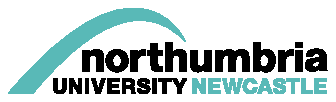 beginfig(1);
% linecap := butt;
% linejoin := mitered;

drawoptions (withcolor (0.000000,0.000000,0.000000));
% n
fill (473.144989,65.011703)--(475.664001,65.011703)--(475.664001,69.207001)..controls (475.664001,70.054703) and (476.082001,70.855499)..(477.027008,70.855499)..controls (478.410004,70.855499) and (478.289001,69.785202)..(478.289001,68.734398)--(478.289001,65.011703)--(480.808990,65.011703)--(480.808990,69.949203)..controls (480.808990,71.062500) and (480.601990,72.929703)..(478.039001,72.929703)..controls (477.117004,72.929703) and (476.082001,72.441399)..(475.621002,71.656303)--(475.589996,71.656303)--(475.589996,72.707001)--(473.144989,72.707001)--cycle;
% o
fill (484.140991,68.851601)..controls (484.140991,69.832001) and (484.496002,71.003899)..(485.667999,71.003899)..controls (486.839996,71.003899) and (487.210999,69.832001)..(487.210999,68.851601)..controls (487.210999,67.875000) and (486.839996,66.714798)..(485.667999,66.714798)..controls (484.496002,66.714798) and (484.140991,67.875000)..(484.140991,68.851601)--(481.621002,68.851601)..controls (481.621002,66.539101) and (483.277008,64.789101)..(485.667999,64.789101)..controls (488.054993,64.789101) and (489.730011,66.539101)..(489.730011,68.851601)..controls (489.730011,71.167999) and (488.054993,72.929703)..(485.667999,72.929703)..controls (483.277008,72.929703) and (481.621002,71.167999)..(481.621002,68.851601)--cycle;
% r
fill (490.457001,65.011703)--(492.976990,65.011703)--(492.976990,68.824203)..controls (492.976990,69.785202) and (493.609009,70.589798)..(494.839996,70.796898)..controls (495.296997,70.875000) and (495.738007,70.750000)..(495.832001,70.750000)--(495.839996,72.796898)..controls (495.644989,72.839798) and (495.437988,72.855499)..(495.246002,72.855499)..controls (494.164001,72.855499) and (493.304993,72.335899)..(492.933990,71.355499)--(492.902008,71.355499)--(492.902008,72.707001)--(490.457001,72.707001)--cycle;
% t
fill (501.921997,72.707001)--(500.367004,72.707001)--(500.367004,75.035202)--(497.843994,75.035202)--(497.843994,72.707001)--(496.570007,72.707001)--(496.570007,70.750000)--(497.843994,70.750000)--(497.843994,67.652298)..controls (497.843994,65.558601) and (498.394989,64.937500)..(500.542999,64.937500)..controls (501.003998,64.937500) and (501.464996,64.996101)..(501.921997,65.011703)--(501.921997,66.863297)..controls (501.699005,66.863297) and (501.476990,66.835899)..(501.269989,66.835899)..controls (500.722992,66.835899) and (500.367004,66.968803)..(500.367004,67.578102)--(500.367004,70.750000)--(501.921997,70.750000)--cycle;
% h
fill (503.050995,65.011703)--(505.574005,65.011703)--(505.574005,69.207001)..controls (505.574005,70.054703) and (505.988007,70.855499)..(506.933990,70.855499)..controls (508.316010,70.855499) and (508.195007,69.785202)..(508.195007,68.734398)--(508.195007,65.011703)--(510.718994,65.011703)--(510.718994,69.949203)..controls (510.718994,71.062500) and (510.511993,72.929703)..(507.945007,72.929703)..controls (507.027008,72.929703) and (505.988007,72.441399)..(505.601990,71.656303)--(505.574005,71.656303)--(505.574005,75.597702)--(503.050995,75.597702)--cycle;
% u
fill (519.676025,72.707001)--(517.156006,72.707001)--(517.156006,68.585899)..controls (517.156006,67.222702) and (516.323975,66.863297)..(515.776978,66.863297)..controls (514.976990,66.863297) and (514.531006,67.222702)..(514.531006,68.246101)--(514.531006,72.707001)--(512.012024,72.707001)--(512.012024,68.082001)..controls (512.012024,66.062500) and (512.648010,64.789101)..(514.859009,64.789101)..controls (515.745972,64.789101) and (516.726990,65.277298)..(517.198975,66.062500)--(517.229980,66.062500)--(517.229980,65.011703)--(519.676025,65.011703)--cycle;
% m
fill (521.179993,65.011703)--(523.698975,65.011703)--(523.698975,68.761703)..controls (523.698975,70.335899) and (524.085999,70.855499)..(524.992004,70.855499)..controls (525.671997,70.855499) and (525.937988,70.289101)..(525.937988,69.386703)--(525.937988,65.011703)--(528.460999,65.011703)--(528.460999,68.777298)..controls (528.460999,70.023399) and (528.562988,70.855499)..(529.645020,70.855499)..controls (530.296997,70.855499) and (530.698975,70.363297)..(530.698975,69.535202)--(530.698975,65.011703)--(533.218994,65.011703)--(533.218994,69.609398)..controls (533.218994,71.074203) and (532.953003,72.929703)..(530.507996,72.929703)..controls (529.468994,72.929703) and (528.710999,72.500000)..(528.104980,71.683601)..controls (527.687988,72.617203) and (526.828003,72.929703)..(525.862976,72.929703)..controls (524.929993,72.929703) and (524.112976,72.425797)..(523.656006,71.656303)--(523.625000,71.656303)--(523.625000,72.707001)--(521.179993,72.707001)--cycle;
% b out
fill (534.679993,65.011703)--(537.081970,65.011703)--(537.081970,65.902298)--(537.109009,65.902298)..controls (537.601990,65.171898) and (538.343994,64.789101)..(539.229980,64.789101)..controls (541.648010,64.789101) and (542.671997,66.867203)..(542.671997,69.031303)..controls (542.671997,71.031303) and (541.601990,72.929703)..(539.421997,72.929703)..controls (538.476990,72.929703) and (537.745972,72.574203)..(537.229980,71.863297)--(537.198975,71.863297)--(538.651978,71.003899)..controls (539.765991,71.003899) and (540.148010,69.917999)..(540.148010,68.941399)..controls (540.148010,67.886703) and (539.765991,66.714798)..(538.637024,66.714798)..controls (537.495972,66.714798) and (537.109009,67.589798)..(537.109009,68.941399)..controls (537.109009,70.527298) and (537.968994,71.003899)..(538.651978,71.003899)--(537.198975,71.863297)--(537.198975,75.597702)--(534.679993,75.597702)--cycle;
% r
fill (543.645020,65.011703)--(546.164001,65.011703)--(546.164001,68.824203)..controls (546.164001,69.785202) and (546.801025,70.589798)..(548.026978,70.796898)..controls (548.484009,70.875000) and (548.926025,70.750000)..(549.020020,70.750000)--(549.026978,72.796898)..controls (548.831970,72.839798) and (548.625000,72.855499)..(548.434021,72.855499)..controls (547.351990,72.855499) and (546.492004,72.335899)..(546.120972,71.355499)--(546.093994,71.355499)--(546.093994,72.707001)--(543.645020,72.707001)--cycle;
% i
fill (549.757996,73.714798)--(552.276978,73.714798)--(552.276978,75.464798)--(549.757996,75.464798)--cycle;
fill (549.757996,65.011703)--(552.276978,65.011703)--(552.276978,72.710899)--(549.757996,72.710899)--cycle;
% a
fill (556.085999,70.515602)..controls (556.203003,71.167999) and (556.648010,71.480499)..(557.343994,71.480499)..controls (557.862976,71.480499) and (558.562988,71.257797)..(558.562988,70.679703)..controls (558.562988,70.203102) and (558.323975,70.058601)..(557.895020,69.968803)..controls (556.145020,69.609398) and (553.418030,69.804703)..(553.418030,67.296898)..controls (553.418030,65.710899) and (554.570007,64.968803)..(556.043030,64.968803)..controls (556.956970,64.968803) and (557.921997,65.238297)..(558.573975,65.917999)..controls (558.604980,65.667999) and (558.637024,65.429703)..(558.723022,65.191399)--(561.262024,65.191399)..controls (560.965027,65.800797) and (560.965027,66.511703)..(560.965027,67.164101)--(560.965027,70.531303)--(558.531006,68.796898)..controls (558.590027,67.210899) and (558.190979,66.527298)..(556.987976,66.527298)..controls (556.426025,66.527298) and (555.937988,66.781303)..(555.937988,67.402298)--(555.937988,67.402298)..controls (555.937988,68.011703) and (556.409973,68.250000)..(556.973022,68.382797)..controls (557.523010,68.527298) and (558.176025,68.574203)..(558.531006,68.796898)--(560.965027,70.531303)..controls (560.965027,72.710899) and (559.198975,73.109398)..(557.375000,73.109398)..controls (556.500000,73.109398) and (555.609009,72.960899)..(554.929993,72.578102)..controls (554.245972,72.175797) and (553.773010,71.523399)..(553.726990,70.515602)--cycle;
% U
fill (462.730011,62.378899)--(462.730011,59.238300)..controls (462.730011,57.660198) and (463.468994,56.921902)..(465.050995,56.921902)..controls (466.632996,56.921902) and (467.371002,57.660198)..(467.371002,59.238300)--(467.371002,62.378899)--(466.042999,62.378899)--(466.042999,59.156300)..controls (466.042999,58.394501) and (465.734009,58.054699)..(465.050995,58.054699)..controls (464.363007,58.054699) and (464.058990,58.394501)..(464.058990,59.156300)--(464.058990,62.378899)--cycle;
% N
fill (471.601990,57.039101)--(472.988007,57.039101)--(472.988007,62.378899)--(471.742004,62.378899)--(471.742004,59.039101)--(471.660004,59.039101)--(471.648010,59.058601)--(469.777008,62.378899)--(468.390991,62.378899)--(468.390991,57.039101)--(469.636993,57.039101)--(469.636993,60.417999)--(469.718994,60.417999)--cycle;
% I
fill (474.187988,57.039101)--(475.519989,57.039101)--(475.519989,62.378899)--(474.187988,62.378899)--cycle;
% V
fill (478.105011,57.039101)--(479.671997,57.039101)--(481.398010,62.378899)--(480.015991,62.378899)--(478.949005,58.343800)--(478.871002,58.343800)--(478.863007,58.375000)--(477.808990,62.378899)--(476.421997,62.378899)--cycle;
% E
fill (482.261993,57.039101)--(486.578003,57.039101)--(486.578003,58.167999)--(483.593994,58.167999)--(483.593994,59.285198)--(486.253998,59.285198)--(486.253998,60.296902)--(483.593994,60.296902)--(483.593994,61.332001)--(486.503998,61.332001)--(486.503998,62.378899)--(482.261993,62.378899)--cycle;
% R
fill (490.937988,57.039101)--(492.234009,57.039101)..controls (492.097992,57.285198) and (492.066010,57.843800)..(492.050995,58.125000)--(492.046997,58.218800)..controls (491.980011,58.949200) and (491.722992,59.375000)..(491.289001,59.476601)--(491.253998,59.484402)--(491.253998,59.562500)--(490.082001,60.023399)--(488.855011,60.023399)--(488.855011,61.332001)--(490.019989,61.332001)..controls (490.484009,61.332001) and (490.773010,61.089802)..(490.773010,60.703098)..controls (490.773010,60.265598) and (490.527008,60.023399)..(490.082001,60.023399)--(490.082001,60.023399)--(491.253998,59.562500)--(491.281006,59.574200)..controls (491.792999,59.769501) and (492.105011,60.277302)..(492.105011,60.894501)..controls (492.105011,61.988300) and (491.144989,62.378899)..(490.250000,62.378899)--(487.523010,62.378899)--(487.523010,57.039101)--(488.855011,57.039101)--(488.855011,59.011700)--(489.964996,59.011700)..controls (490.660004,59.011700) and (490.761993,58.421902)..(490.796997,57.867199)--(490.808990,57.777302)..controls (490.820007,57.585899) and (490.851990,57.195301)..(490.937988,57.039101)--cycle;
% S
fill (492.898010,58.777302)..controls (492.925995,57.617199) and (493.785004,56.921902)..(495.210999,56.921902)..controls (495.910004,56.921902) and (497.531006,57.097698)..(497.531006,58.699200)..controls (497.531006,59.660198) and (496.753998,60.007801)..(495.988007,60.222698)..controls (495.824005,60.269501) and (495.656006,60.308601)..(495.496002,60.347698)..controls (494.878998,60.496101) and (494.386993,60.617199)..(494.386993,60.976601)..controls (494.386993,61.347698) and (494.761993,61.484402)..(495.113007,61.484402)..controls (495.304993,61.484402) and (495.664001,61.449200)..(495.875000,61.230499)..controls (495.976990,61.125000) and (496.027008,60.988300)..(496.027008,60.832001)--(497.359009,60.832001)..controls (497.324005,62.058601) and (496.195007,62.492199)..(495.226990,62.492199)..controls (494.148010,62.492199) and (493.058990,61.996101)..(493.058990,60.886700)..controls (493.058990,59.933601) and (493.808990,59.589802)..(494.613007,59.363300)..controls (494.753998,59.320301) and (494.894989,59.285198)..(495.027008,59.253899)..controls (495.656006,59.093800) and (496.203003,58.957001)..(496.203003,58.531300)..controls (496.203003,58.089802) and (495.734009,57.933601)..(495.292999,57.933601)..controls (494.609009,57.933601) and (494.273010,58.203098)..(494.230011,58.777302)--cycle;
% I
fill (498.441010,57.039101)--(499.769989,57.039101)--(499.769989,62.378899)--(498.441010,62.378899)--cycle;
% T
fill (502.183990,57.039101)--(503.511993,57.039101)--(503.511993,61.246101)--(505.132996,61.246101)--(505.132996,62.378899)--(500.566010,62.378899)--(500.566010,61.246101)--(502.183990,61.246101)--cycle;
% Y
fill (507.523010,57.039101)--(508.851990,57.039101)--(508.851990,59.027302)--(508.855011,59.039101)--(510.796997,62.378899)--(509.292999,62.378899)--(508.187988,60.125000)--(507.082001,62.378899)--(505.574005,62.378899)--(507.523010,59.027302)--cycle;

drawoptions (withcolor (0.347600,0.726800,0.718900));
% arch
fill (446.535004,57.265598)--(446.457001,57.175800)--(455.496002,57.175800)..controls (475.371002,81.132797) and (494.976990,91.765602)..(510.152008,75.734398)..controls (510.257996,75.625000) and (510.457001,75.546898)..(510.281006,75.925797)..controls (508.273010,80.308601) and (490.750000,109.188004)..(446.535004,57.265598)--cycle;
% N
fill (516.093994,57.039101)--(517.479980,57.039101)--(517.479980,62.378899)--(516.234009,62.378899)--(516.234009,59.039101)--(516.151978,59.039101)--(516.140991,59.058601)--(514.270020,62.378899)--(512.882996,62.378899)--(512.882996,57.039101)--(514.129028,57.039101)--(514.129028,60.417999)--(514.210999,60.417999)--cycle;
% E
fill (518.690979,57.039101)--(523.007996,57.039101)--(523.007996,58.167999)--(520.020020,58.167999)--(520.020020,59.285198)--(522.679993,59.285198)--(522.679993,60.296902)--(520.020020,60.296902)--(520.020020,61.332001)--(522.934021,61.332001)--(522.934021,62.378899)--(518.690979,62.378899)--cycle;
% W
fill (527.979980,57.039101)--(529.328003,57.039101)--(530.801025,62.378899)--(529.476990,62.378899)--(528.706970,58.414101)--(528.625000,58.414101)--(527.828003,62.378899)--(526.565979,62.378899)--(525.770020,58.414101)--(525.684021,58.414101)--(525.676025,58.445301)--(524.914001,62.378899)--(523.593994,62.378899)--(525.034973,57.039101)--(526.406006,57.039101)--(527.151978,60.777302)--(527.234009,60.777302)--(527.242004,60.742199)--cycle;
% C
fill (533.640991,62.492199)..controls (532.098022,62.492199) and (530.979980,61.324200)..(530.979980,59.707001)..controls (530.979980,58.093800) and (532.098022,56.921902)..(533.640991,56.921902)..controls (535.031006,56.921902) and (535.984009,57.757801)..(536.070007,59.058601)--(534.742004,59.058601)..controls (534.671997,58.421902) and (534.262024,58.054699)..(533.609009,58.054699)..controls (532.648010,58.054699) and (532.309021,58.910198)..(532.309021,59.707001)..controls (532.309021,60.503899) and (532.648010,61.359402)..(533.609009,61.359402)..controls (534.229980,61.359402) and (534.651978,61.050800)..(534.742004,60.523399)--(536.073975,60.523399)..controls (536.012024,61.757801) and (534.796997,62.492199)..(533.640991,62.492199)--cycle;
% A
fill (540.210999,57.039101)--(541.598022,57.039101)--(539.598022,62.378899)--(538.218994,62.378899)--(536.223022,57.039101)--(537.581970,57.039101)--(537.926025,58.011700)--(539.879028,58.011700)--(539.887024,57.984402)--(539.570007,58.976601)--(538.223022,58.976601)--(538.867004,60.957001)--(538.945007,60.957001)--(538.953003,60.929699)--(539.887024,57.984402)--cycle;
% S
fill (541.823975,58.777302)..controls (541.851990,57.617199) and (542.715027,56.921902)..(544.137024,56.921902)..controls (544.835999,56.921902) and (546.460999,57.097698)..(546.460999,58.699200)..controls (546.460999,59.660198) and (545.679993,60.007801)..(544.918030,60.222698)..controls (544.750000,60.269501) and (544.585999,60.308601)..(544.426025,60.347698)..controls (543.801025,60.496101) and (543.315979,60.617199)..(543.315979,60.976601)..controls (543.315979,61.347698) and (543.690979,61.484402)..(544.039001,61.484402)..controls (544.234009,61.484402) and (544.590027,61.449200)..(544.801025,61.230499)..controls (544.901978,61.125000) and (544.953003,60.988300)..(544.953003,60.832001)--(546.284973,60.832001)..controls (546.250000,62.058601) and (545.120972,62.492199)..(544.151978,62.492199)..controls (543.073975,62.492199) and (541.984009,61.996101)..(541.984009,60.886700)..controls (541.984009,59.933601) and (542.734009,59.589802)..(543.539001,59.363300)..controls (543.684021,59.320301) and (543.820007,59.285198)..(543.956970,59.253899)..controls (544.585999,59.093800) and (545.129028,58.957001)..(545.129028,58.531300)..controls (545.129028,58.089802) and (544.659973,57.933601)..(544.223022,57.933601)..controls (543.539001,57.933601) and (543.198975,58.203098)..(543.156006,58.777302)--cycle;
% T
fill (548.375000,57.039101)--(549.703003,57.039101)--(549.703003,61.246101)--(551.320007,61.246101)--(551.320007,62.378899)--(546.754028,62.378899)--(546.754028,61.246101)--(548.375000,61.246101)--cycle;
% L
fill (552.034973,57.039101)--(555.895020,57.039101)--(555.895020,58.167999)--(553.362976,58.167999)--(553.362976,62.378899)--(552.034973,62.378899)--cycle;
% E
fill (556.687988,57.039101)--(561.004028,57.039101)--(561.004028,58.167999)--(558.015991,58.167999)--(558.015991,59.285198)--(560.676025,59.285198)--(560.676025,60.296902)--(558.015991,60.296902)--(558.015991,61.332001)--(560.926025,61.332001)--(560.926025,62.378899)--(556.687988,62.378899)--cycle;
endfig;
end
